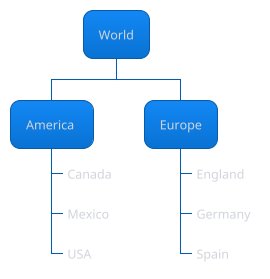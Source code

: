 ' Do not edit
' Theme Gallery
' autogenerated by script
'
@startwbs
!theme cloudscape-design
* World
** America 
***_ Canada 
***_ Mexico
***_ USA
** Europe
***_  England
***_  Germany
***_  Spain
@endwbs
